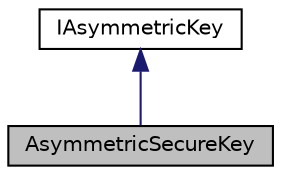 digraph "AsymmetricSecureKey"
{
 // LATEX_PDF_SIZE
  edge [fontname="Helvetica",fontsize="10",labelfontname="Helvetica",labelfontsize="10"];
  node [fontname="Helvetica",fontsize="10",shape=record];
  Node1 [label="AsymmetricSecureKey",height=0.2,width=0.4,color="black", fillcolor="grey75", style="filled", fontcolor="black",tooltip="An encrypted and authenticated Asymmetric primitive key container."];
  Node2 -> Node1 [dir="back",color="midnightblue",fontsize="10",style="solid",fontname="Helvetica"];
  Node2 [label="IAsymmetricKey",height=0.2,width=0.4,color="black", fillcolor="white", style="filled",URL="$class_i_asymmetric_key.html",tooltip="The Asymmetric key interface"];
}
